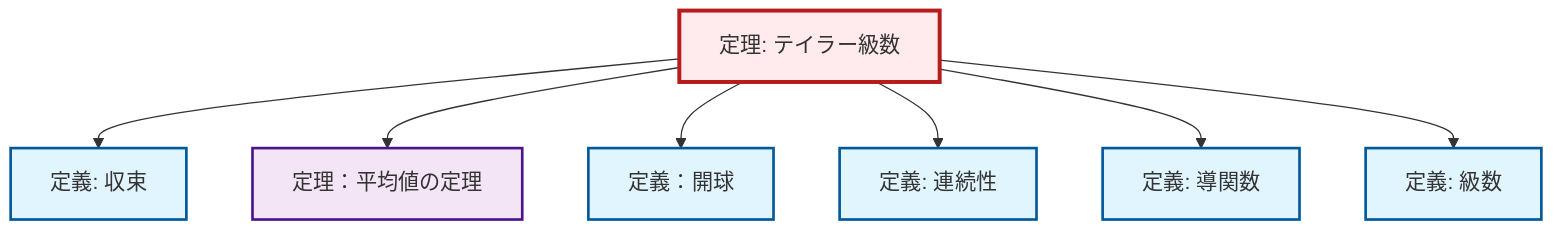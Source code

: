 graph TD
    classDef definition fill:#e1f5fe,stroke:#01579b,stroke-width:2px
    classDef theorem fill:#f3e5f5,stroke:#4a148c,stroke-width:2px
    classDef axiom fill:#fff3e0,stroke:#e65100,stroke-width:2px
    classDef example fill:#e8f5e9,stroke:#1b5e20,stroke-width:2px
    classDef current fill:#ffebee,stroke:#b71c1c,stroke-width:3px
    def-continuity["定義: 連続性"]:::definition
    def-open-ball["定義：開球"]:::definition
    def-series["定義: 級数"]:::definition
    def-derivative["定義: 導関数"]:::definition
    def-convergence["定義: 収束"]:::definition
    thm-taylor-series["定理: テイラー級数"]:::theorem
    thm-mean-value["定理：平均値の定理"]:::theorem
    thm-taylor-series --> def-convergence
    thm-taylor-series --> thm-mean-value
    thm-taylor-series --> def-open-ball
    thm-taylor-series --> def-continuity
    thm-taylor-series --> def-derivative
    thm-taylor-series --> def-series
    class thm-taylor-series current